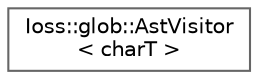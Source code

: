digraph "Graphical Class Hierarchy"
{
 // INTERACTIVE_SVG=YES
 // LATEX_PDF_SIZE
  bgcolor="transparent";
  edge [fontname=Helvetica,fontsize=10,labelfontname=Helvetica,labelfontsize=10];
  node [fontname=Helvetica,fontsize=10,shape=box,height=0.2,width=0.4];
  rankdir="LR";
  Node0 [id="Node000000",label="Ioss::glob::AstVisitor\l\< charT \>",height=0.2,width=0.4,color="grey40", fillcolor="white", style="filled",URL="$classIoss_1_1glob_1_1AstVisitor.html",tooltip=" "];
}
